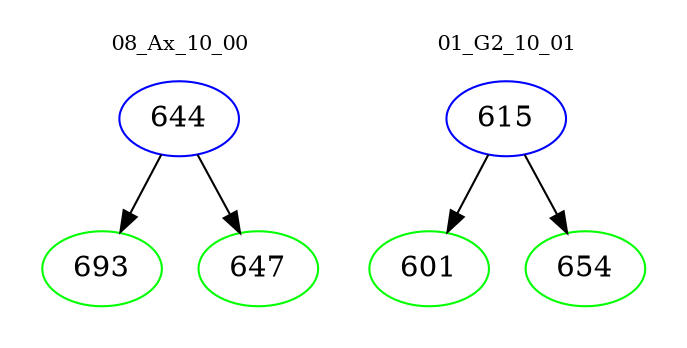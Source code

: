 digraph{
subgraph cluster_0 {
color = white
label = "08_Ax_10_00";
fontsize=10;
T0_644 [label="644", color="blue"]
T0_644 -> T0_693 [color="black"]
T0_693 [label="693", color="green"]
T0_644 -> T0_647 [color="black"]
T0_647 [label="647", color="green"]
}
subgraph cluster_1 {
color = white
label = "01_G2_10_01";
fontsize=10;
T1_615 [label="615", color="blue"]
T1_615 -> T1_601 [color="black"]
T1_601 [label="601", color="green"]
T1_615 -> T1_654 [color="black"]
T1_654 [label="654", color="green"]
}
}
